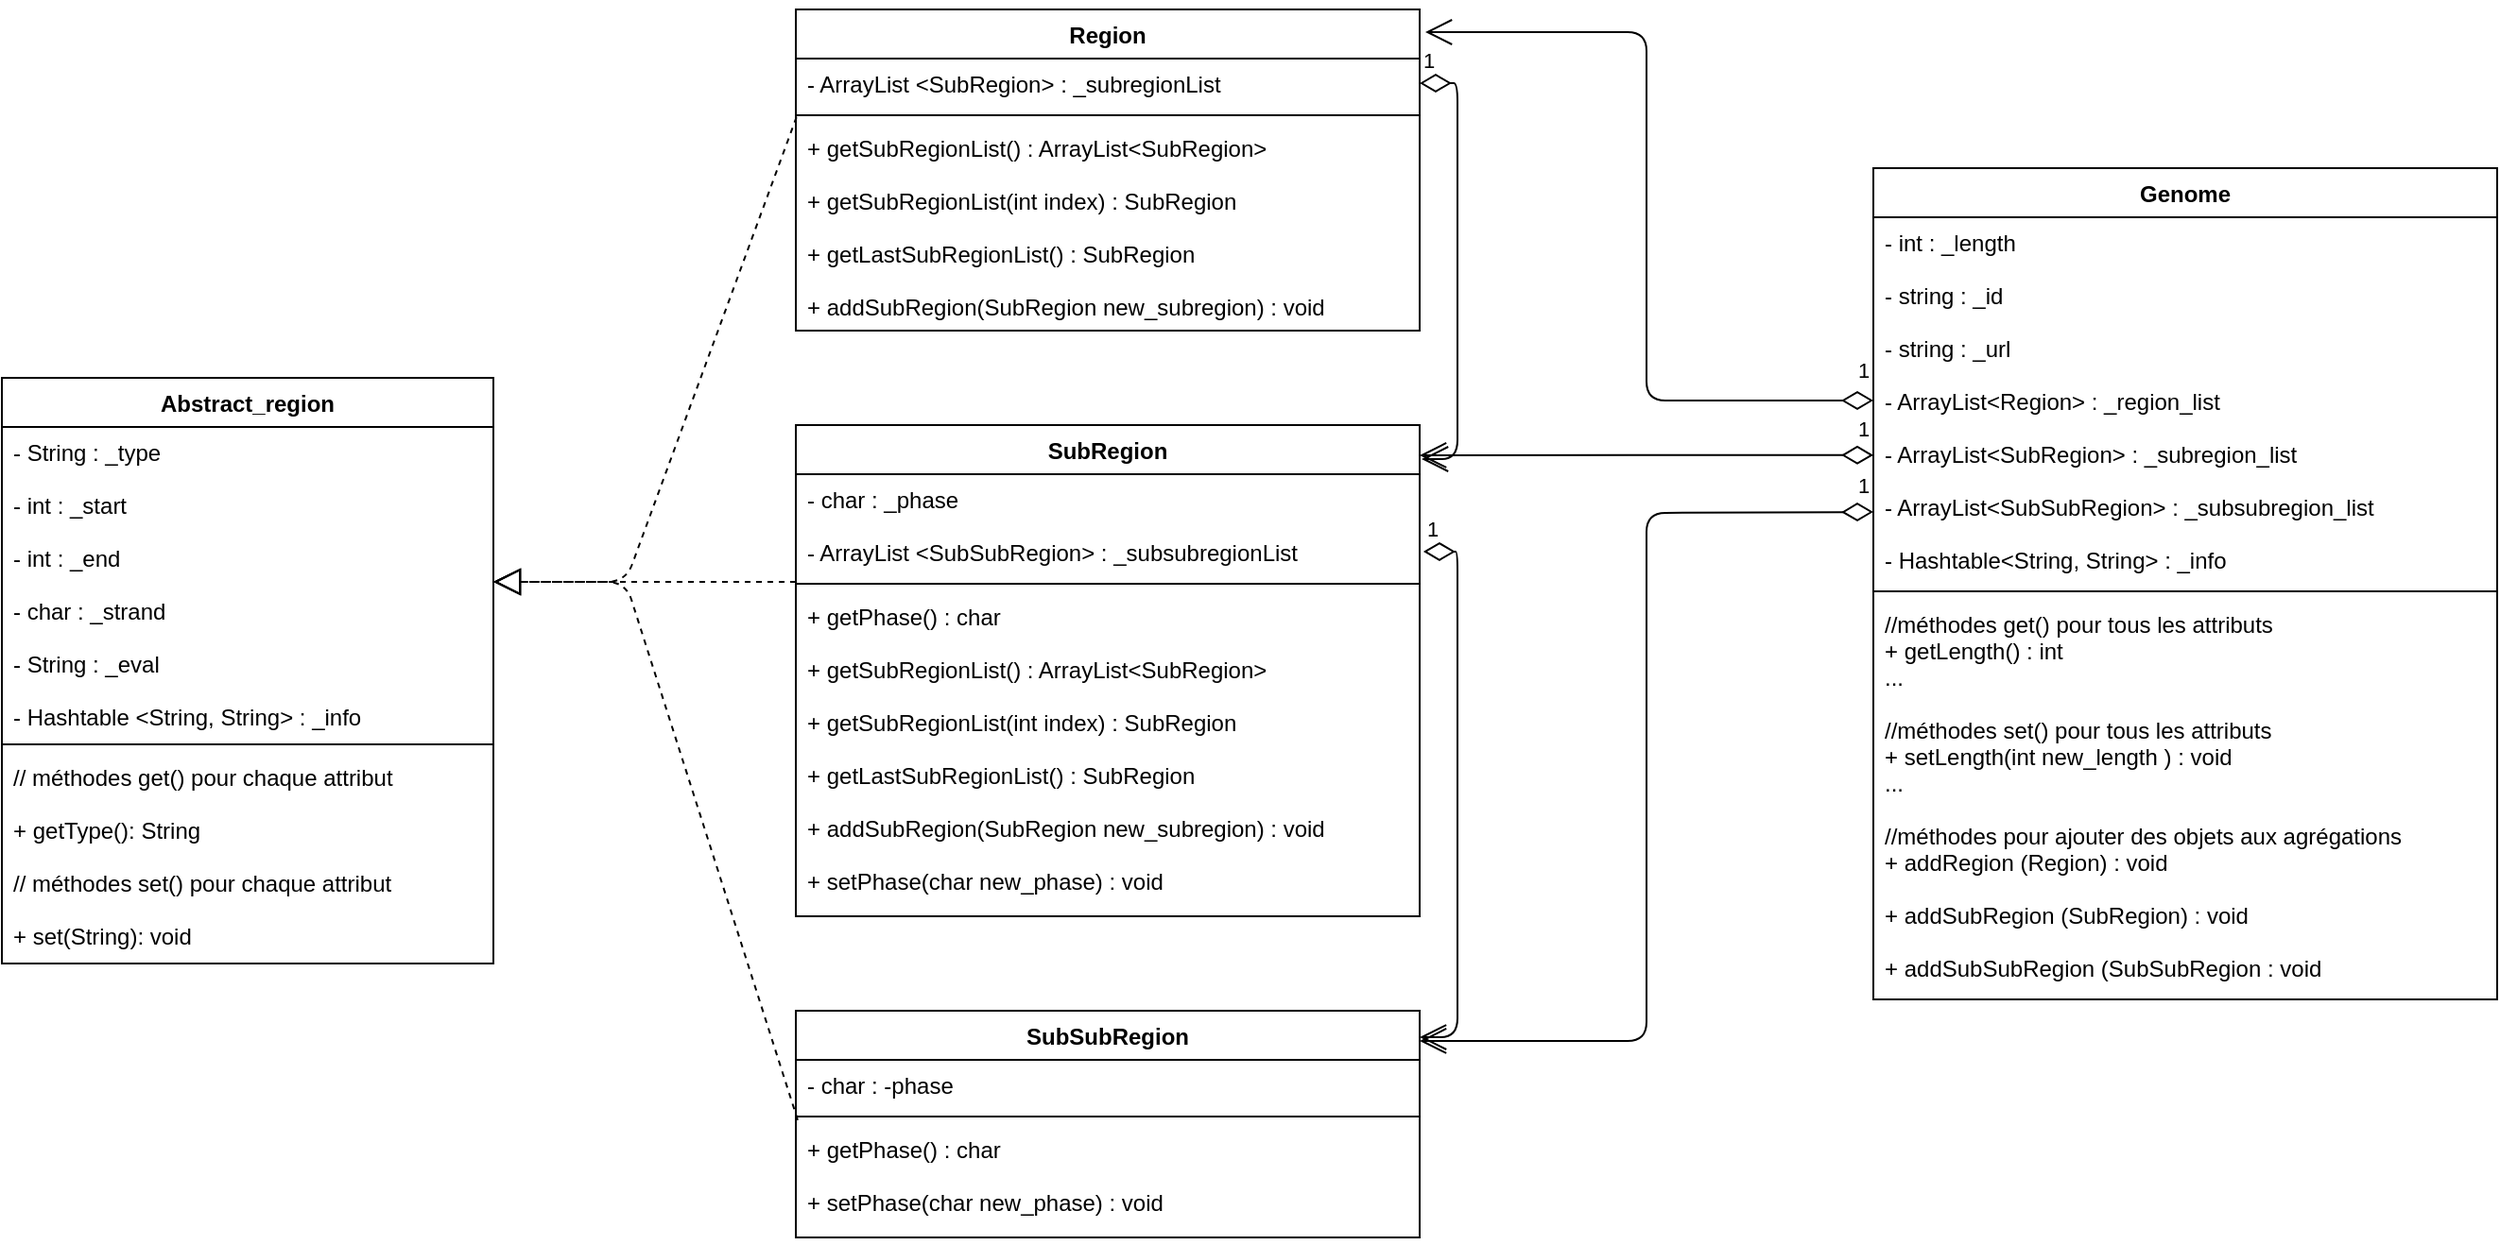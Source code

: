 <mxfile version="10.6.7" type="device"><diagram id="P7J5PRDQDirRRZixezmN" name="Page-1"><mxGraphModel dx="1209" dy="648" grid="1" gridSize="10" guides="1" tooltips="1" connect="1" arrows="1" fold="1" page="1" pageScale="1" pageWidth="1400" pageHeight="850" math="0" shadow="0"><root><mxCell id="0"/><mxCell id="1" parent="0"/><mxCell id="HF3Vyhdr7tWVOBKLoIBJ-1" value="Abstract_region" style="swimlane;fontStyle=1;align=center;verticalAlign=top;childLayout=stackLayout;horizontal=1;startSize=26;horizontalStack=0;resizeParent=1;resizeParentMax=0;resizeLast=0;collapsible=1;marginBottom=0;" vertex="1" parent="1"><mxGeometry x="40" y="294" width="260" height="310" as="geometry"/></mxCell><mxCell id="HF3Vyhdr7tWVOBKLoIBJ-2" value="-  String : _type&#xA;&#xA;-  int : _start&#xA;&#xA;-  int : _end&#xA;&#xA;-  char : _strand&#xA;&#xA;-  String : _eval&#xA;&#xA;-  Hashtable &lt;String, String&gt; : _info" style="text;strokeColor=none;fillColor=none;align=left;verticalAlign=top;spacingLeft=4;spacingRight=4;overflow=hidden;rotatable=0;points=[[0,0.5],[1,0.5]];portConstraint=eastwest;" vertex="1" parent="HF3Vyhdr7tWVOBKLoIBJ-1"><mxGeometry y="26" width="260" height="164" as="geometry"/></mxCell><mxCell id="HF3Vyhdr7tWVOBKLoIBJ-3" value="" style="line;strokeWidth=1;fillColor=none;align=left;verticalAlign=middle;spacingTop=-1;spacingLeft=3;spacingRight=3;rotatable=0;labelPosition=right;points=[];portConstraint=eastwest;" vertex="1" parent="HF3Vyhdr7tWVOBKLoIBJ-1"><mxGeometry y="190" width="260" height="8" as="geometry"/></mxCell><mxCell id="HF3Vyhdr7tWVOBKLoIBJ-4" value="// méthodes get() pour chaque attribut&#xA;&#xA;+   getType(): String&#xA;&#xA;// méthodes set() pour chaque attribut&#xA;&#xA;+   set(String): void" style="text;strokeColor=none;fillColor=none;align=left;verticalAlign=top;spacingLeft=4;spacingRight=4;overflow=hidden;rotatable=0;points=[[0,0.5],[1,0.5]];portConstraint=eastwest;fontColor=#000000;" vertex="1" parent="HF3Vyhdr7tWVOBKLoIBJ-1"><mxGeometry y="198" width="260" height="112" as="geometry"/></mxCell><mxCell id="HF3Vyhdr7tWVOBKLoIBJ-5" value="Region" style="swimlane;fontStyle=1;align=center;verticalAlign=top;childLayout=stackLayout;horizontal=1;startSize=26;horizontalStack=0;resizeParent=1;resizeParentMax=0;resizeLast=0;collapsible=1;marginBottom=0;fontColor=#000000;" vertex="1" parent="1"><mxGeometry x="460" y="99" width="330" height="170" as="geometry"/></mxCell><mxCell id="HF3Vyhdr7tWVOBKLoIBJ-6" value="-  ArrayList &lt;SubRegion&gt; : _subregionList" style="text;strokeColor=none;fillColor=none;align=left;verticalAlign=top;spacingLeft=4;spacingRight=4;overflow=hidden;rotatable=0;points=[[0,0.5],[1,0.5]];portConstraint=eastwest;" vertex="1" parent="HF3Vyhdr7tWVOBKLoIBJ-5"><mxGeometry y="26" width="330" height="26" as="geometry"/></mxCell><mxCell id="HF3Vyhdr7tWVOBKLoIBJ-7" value="" style="line;strokeWidth=1;fillColor=none;align=left;verticalAlign=middle;spacingTop=-1;spacingLeft=3;spacingRight=3;rotatable=0;labelPosition=right;points=[];portConstraint=eastwest;" vertex="1" parent="HF3Vyhdr7tWVOBKLoIBJ-5"><mxGeometry y="52" width="330" height="8" as="geometry"/></mxCell><mxCell id="HF3Vyhdr7tWVOBKLoIBJ-8" value="+ getSubRegionList() : ArrayList&lt;SubRegion&gt;&#xA;&#xA;+ getSubRegionList(int index) : SubRegion&#xA;&#xA;+ getLastSubRegionList() : SubRegion&#xA;&#xA;+ addSubRegion(SubRegion new_subregion) : void" style="text;strokeColor=none;fillColor=none;align=left;verticalAlign=top;spacingLeft=4;spacingRight=4;overflow=hidden;rotatable=0;points=[[0,0.5],[1,0.5]];portConstraint=eastwest;" vertex="1" parent="HF3Vyhdr7tWVOBKLoIBJ-5"><mxGeometry y="60" width="330" height="110" as="geometry"/></mxCell><mxCell id="HF3Vyhdr7tWVOBKLoIBJ-17" value="SubRegion" style="swimlane;fontStyle=1;align=center;verticalAlign=top;childLayout=stackLayout;horizontal=1;startSize=26;horizontalStack=0;resizeParent=1;resizeParentMax=0;resizeLast=0;collapsible=1;marginBottom=0;fontColor=#000000;" vertex="1" parent="1"><mxGeometry x="460" y="319" width="330" height="260" as="geometry"/></mxCell><mxCell id="HF3Vyhdr7tWVOBKLoIBJ-18" value="- char : _phase&#xA;&#xA;-  ArrayList &lt;SubSubRegion&gt; : _subsubregionList" style="text;strokeColor=none;fillColor=none;align=left;verticalAlign=top;spacingLeft=4;spacingRight=4;overflow=hidden;rotatable=0;points=[[0,0.5],[1,0.5]];portConstraint=eastwest;" vertex="1" parent="HF3Vyhdr7tWVOBKLoIBJ-17"><mxGeometry y="26" width="330" height="54" as="geometry"/></mxCell><mxCell id="HF3Vyhdr7tWVOBKLoIBJ-19" value="" style="line;strokeWidth=1;fillColor=none;align=left;verticalAlign=middle;spacingTop=-1;spacingLeft=3;spacingRight=3;rotatable=0;labelPosition=right;points=[];portConstraint=eastwest;" vertex="1" parent="HF3Vyhdr7tWVOBKLoIBJ-17"><mxGeometry y="80" width="330" height="8" as="geometry"/></mxCell><mxCell id="HF3Vyhdr7tWVOBKLoIBJ-20" value="+ getPhase() : char&#xA;&#xA;+ getSubRegionList() : ArrayList&lt;SubRegion&gt;&#xA;&#xA;+ getSubRegionList(int index) : SubRegion&#xA;&#xA;+ getLastSubRegionList() : SubRegion&#xA;&#xA;+ addSubRegion(SubRegion new_subregion) : void&#xA;&#xA;+ setPhase(char new_phase) : void&#xA;" style="text;strokeColor=none;fillColor=none;align=left;verticalAlign=top;spacingLeft=4;spacingRight=4;overflow=hidden;rotatable=0;points=[[0,0.5],[1,0.5]];portConstraint=eastwest;" vertex="1" parent="HF3Vyhdr7tWVOBKLoIBJ-17"><mxGeometry y="88" width="330" height="172" as="geometry"/></mxCell><mxCell id="HF3Vyhdr7tWVOBKLoIBJ-21" value="SubSubRegion" style="swimlane;fontStyle=1;align=center;verticalAlign=top;childLayout=stackLayout;horizontal=1;startSize=26;horizontalStack=0;resizeParent=1;resizeParentMax=0;resizeLast=0;collapsible=1;marginBottom=0;fontColor=#000000;" vertex="1" parent="1"><mxGeometry x="460" y="629" width="330" height="120" as="geometry"/></mxCell><mxCell id="HF3Vyhdr7tWVOBKLoIBJ-22" value="- char : -phase" style="text;strokeColor=none;fillColor=none;align=left;verticalAlign=top;spacingLeft=4;spacingRight=4;overflow=hidden;rotatable=0;points=[[0,0.5],[1,0.5]];portConstraint=eastwest;" vertex="1" parent="HF3Vyhdr7tWVOBKLoIBJ-21"><mxGeometry y="26" width="330" height="26" as="geometry"/></mxCell><mxCell id="HF3Vyhdr7tWVOBKLoIBJ-23" value="" style="line;strokeWidth=1;fillColor=none;align=left;verticalAlign=middle;spacingTop=-1;spacingLeft=3;spacingRight=3;rotatable=0;labelPosition=right;points=[];portConstraint=eastwest;" vertex="1" parent="HF3Vyhdr7tWVOBKLoIBJ-21"><mxGeometry y="52" width="330" height="8" as="geometry"/></mxCell><mxCell id="HF3Vyhdr7tWVOBKLoIBJ-24" value="+ getPhase() : char&#xA;&#xA;+ setPhase(char new_phase) : void" style="text;strokeColor=none;fillColor=none;align=left;verticalAlign=top;spacingLeft=4;spacingRight=4;overflow=hidden;rotatable=0;points=[[0,0.5],[1,0.5]];portConstraint=eastwest;" vertex="1" parent="HF3Vyhdr7tWVOBKLoIBJ-21"><mxGeometry y="60" width="330" height="60" as="geometry"/></mxCell><mxCell id="HF3Vyhdr7tWVOBKLoIBJ-25" value="" style="endArrow=block;dashed=1;endFill=0;endSize=12;html=1;fontColor=#000000;entryX=1;entryY=0.5;entryDx=0;entryDy=0;" edge="1" parent="1" target="HF3Vyhdr7tWVOBKLoIBJ-2"><mxGeometry width="160" relative="1" as="geometry"><mxPoint x="460" y="402" as="sourcePoint"/><mxPoint x="210" y="769" as="targetPoint"/></mxGeometry></mxCell><mxCell id="HF3Vyhdr7tWVOBKLoIBJ-26" value="" style="endArrow=block;dashed=1;endFill=0;endSize=12;html=1;fontColor=#000000;entryX=1;entryY=0.5;entryDx=0;entryDy=0;exitX=0.003;exitY=-0.036;exitDx=0;exitDy=0;exitPerimeter=0;" edge="1" parent="1" source="HF3Vyhdr7tWVOBKLoIBJ-24" target="HF3Vyhdr7tWVOBKLoIBJ-2"><mxGeometry width="160" relative="1" as="geometry"><mxPoint x="50" y="769" as="sourcePoint"/><mxPoint x="210" y="769" as="targetPoint"/><Array as="points"><mxPoint x="370" y="402"/></Array></mxGeometry></mxCell><mxCell id="HF3Vyhdr7tWVOBKLoIBJ-27" value="" style="endArrow=block;dashed=1;endFill=0;endSize=12;html=1;fontColor=#000000;entryX=1;entryY=0.5;entryDx=0;entryDy=0;exitX=0.001;exitY=-0.027;exitDx=0;exitDy=0;exitPerimeter=0;" edge="1" parent="1" source="HF3Vyhdr7tWVOBKLoIBJ-8" target="HF3Vyhdr7tWVOBKLoIBJ-2"><mxGeometry width="160" relative="1" as="geometry"><mxPoint x="50" y="769" as="sourcePoint"/><mxPoint x="210" y="769" as="targetPoint"/><Array as="points"><mxPoint x="370" y="402"/></Array></mxGeometry></mxCell><mxCell id="HF3Vyhdr7tWVOBKLoIBJ-28" value="1" style="endArrow=open;html=1;endSize=12;startArrow=diamondThin;startSize=14;startFill=0;edgeStyle=orthogonalEdgeStyle;align=left;verticalAlign=bottom;fontColor=#000000;exitX=1;exitY=0.5;exitDx=0;exitDy=0;" edge="1" parent="1" source="HF3Vyhdr7tWVOBKLoIBJ-6"><mxGeometry x="-1" y="3" relative="1" as="geometry"><mxPoint x="40" y="769" as="sourcePoint"/><mxPoint x="791" y="337" as="targetPoint"/><Array as="points"><mxPoint x="810" y="138"/><mxPoint x="810" y="337"/></Array></mxGeometry></mxCell><mxCell id="HF3Vyhdr7tWVOBKLoIBJ-30" value="1" style="endArrow=open;html=1;endSize=12;startArrow=diamondThin;startSize=14;startFill=0;edgeStyle=orthogonalEdgeStyle;align=left;verticalAlign=bottom;fontColor=#000000;exitX=1.006;exitY=0.759;exitDx=0;exitDy=0;exitPerimeter=0;entryX=1;entryY=0.117;entryDx=0;entryDy=0;entryPerimeter=0;" edge="1" parent="1" source="HF3Vyhdr7tWVOBKLoIBJ-18" target="HF3Vyhdr7tWVOBKLoIBJ-21"><mxGeometry x="-1" y="3" relative="1" as="geometry"><mxPoint x="40" y="769" as="sourcePoint"/><mxPoint x="200" y="769" as="targetPoint"/><Array as="points"><mxPoint x="810" y="386"/><mxPoint x="810" y="643"/></Array></mxGeometry></mxCell><mxCell id="HF3Vyhdr7tWVOBKLoIBJ-31" value="Genome" style="swimlane;fontStyle=1;align=center;verticalAlign=top;childLayout=stackLayout;horizontal=1;startSize=26;horizontalStack=0;resizeParent=1;resizeParentMax=0;resizeLast=0;collapsible=1;marginBottom=0;" vertex="1" parent="1"><mxGeometry x="1030" y="183" width="330" height="440" as="geometry"><mxRectangle x="370" y="93" width="100" height="26" as="alternateBounds"/></mxGeometry></mxCell><mxCell id="HF3Vyhdr7tWVOBKLoIBJ-32" value="- int : _length&#xA;&#xA;- string : _id&#xA;&#xA;- string : _url&#xA;&#xA;- ArrayList&lt;Region&gt; : _region_list&#xA;&#xA;- ArrayList&lt;SubRegion&gt; : _subregion_list&#xA;&#xA;- ArrayList&lt;SubSubRegion&gt; : _subsubregion_list&#xA;&#xA;- Hashtable&lt;String, String&gt; : _info" style="text;strokeColor=none;fillColor=none;align=left;verticalAlign=top;spacingLeft=4;spacingRight=4;overflow=hidden;rotatable=0;points=[[0,0.5],[1,0.5]];portConstraint=eastwest;" vertex="1" parent="HF3Vyhdr7tWVOBKLoIBJ-31"><mxGeometry y="26" width="330" height="194" as="geometry"/></mxCell><mxCell id="HF3Vyhdr7tWVOBKLoIBJ-33" value="" style="line;strokeWidth=1;fillColor=none;align=left;verticalAlign=middle;spacingTop=-1;spacingLeft=3;spacingRight=3;rotatable=0;labelPosition=right;points=[];portConstraint=eastwest;" vertex="1" parent="HF3Vyhdr7tWVOBKLoIBJ-31"><mxGeometry y="220" width="330" height="8" as="geometry"/></mxCell><mxCell id="HF3Vyhdr7tWVOBKLoIBJ-34" value="//méthodes get() pour tous les attributs&#xA;+ getLength() : int&#xA;...&#xA;&#xA;//méthodes set() pour tous les attributs&#xA;+ setLength(int new_length ) : void&#xA;...&#xA;&#xA;//méthodes pour ajouter des objets aux agrégations&#xA;+ addRegion (Region) : void&#xA;&#xA;+ addSubRegion (SubRegion) : void&#xA;&#xA;+ addSubSubRegion (SubSubRegion : void&#xA;" style="text;strokeColor=none;fillColor=none;align=left;verticalAlign=top;spacingLeft=4;spacingRight=4;overflow=hidden;rotatable=0;points=[[0,0.5],[1,0.5]];portConstraint=eastwest;" vertex="1" parent="HF3Vyhdr7tWVOBKLoIBJ-31"><mxGeometry y="228" width="330" height="212" as="geometry"/></mxCell><mxCell id="HF3Vyhdr7tWVOBKLoIBJ-35" value="1" style="endArrow=open;html=1;endSize=12;startArrow=diamondThin;startSize=14;startFill=0;edgeStyle=orthogonalEdgeStyle;align=left;verticalAlign=bottom;fontColor=#000000;exitX=0;exitY=0.5;exitDx=0;exitDy=0;" edge="1" parent="1" source="HF3Vyhdr7tWVOBKLoIBJ-32"><mxGeometry x="-0.412" y="-110" relative="1" as="geometry"><mxPoint x="440" y="769" as="sourcePoint"/><mxPoint x="793" y="111" as="targetPoint"/><Array as="points"><mxPoint x="910" y="306"/><mxPoint x="910" y="111"/></Array><mxPoint as="offset"/></mxGeometry></mxCell><mxCell id="HF3Vyhdr7tWVOBKLoIBJ-36" value="1" style="endArrow=open;html=1;endSize=12;startArrow=diamondThin;startSize=14;startFill=0;edgeStyle=orthogonalEdgeStyle;align=left;verticalAlign=bottom;fontColor=#000000;exitX=0;exitY=0.649;exitDx=0;exitDy=0;exitPerimeter=0;" edge="1" parent="1" source="HF3Vyhdr7tWVOBKLoIBJ-32"><mxGeometry x="-0.916" y="-5" relative="1" as="geometry"><mxPoint x="1010" y="335" as="sourcePoint"/><mxPoint x="790" y="335" as="targetPoint"/><mxPoint as="offset"/></mxGeometry></mxCell><mxCell id="HF3Vyhdr7tWVOBKLoIBJ-39" value="1" style="endArrow=open;html=1;endSize=12;startArrow=diamondThin;startSize=14;startFill=0;edgeStyle=orthogonalEdgeStyle;align=left;verticalAlign=bottom;fontColor=#000000;entryX=1;entryY=0.133;entryDx=0;entryDy=0;entryPerimeter=0;" edge="1" parent="1" target="HF3Vyhdr7tWVOBKLoIBJ-21"><mxGeometry x="-0.962" y="-5" relative="1" as="geometry"><mxPoint x="1030" y="365" as="sourcePoint"/><mxPoint x="790" y="639" as="targetPoint"/><mxPoint as="offset"/></mxGeometry></mxCell></root></mxGraphModel></diagram></mxfile>